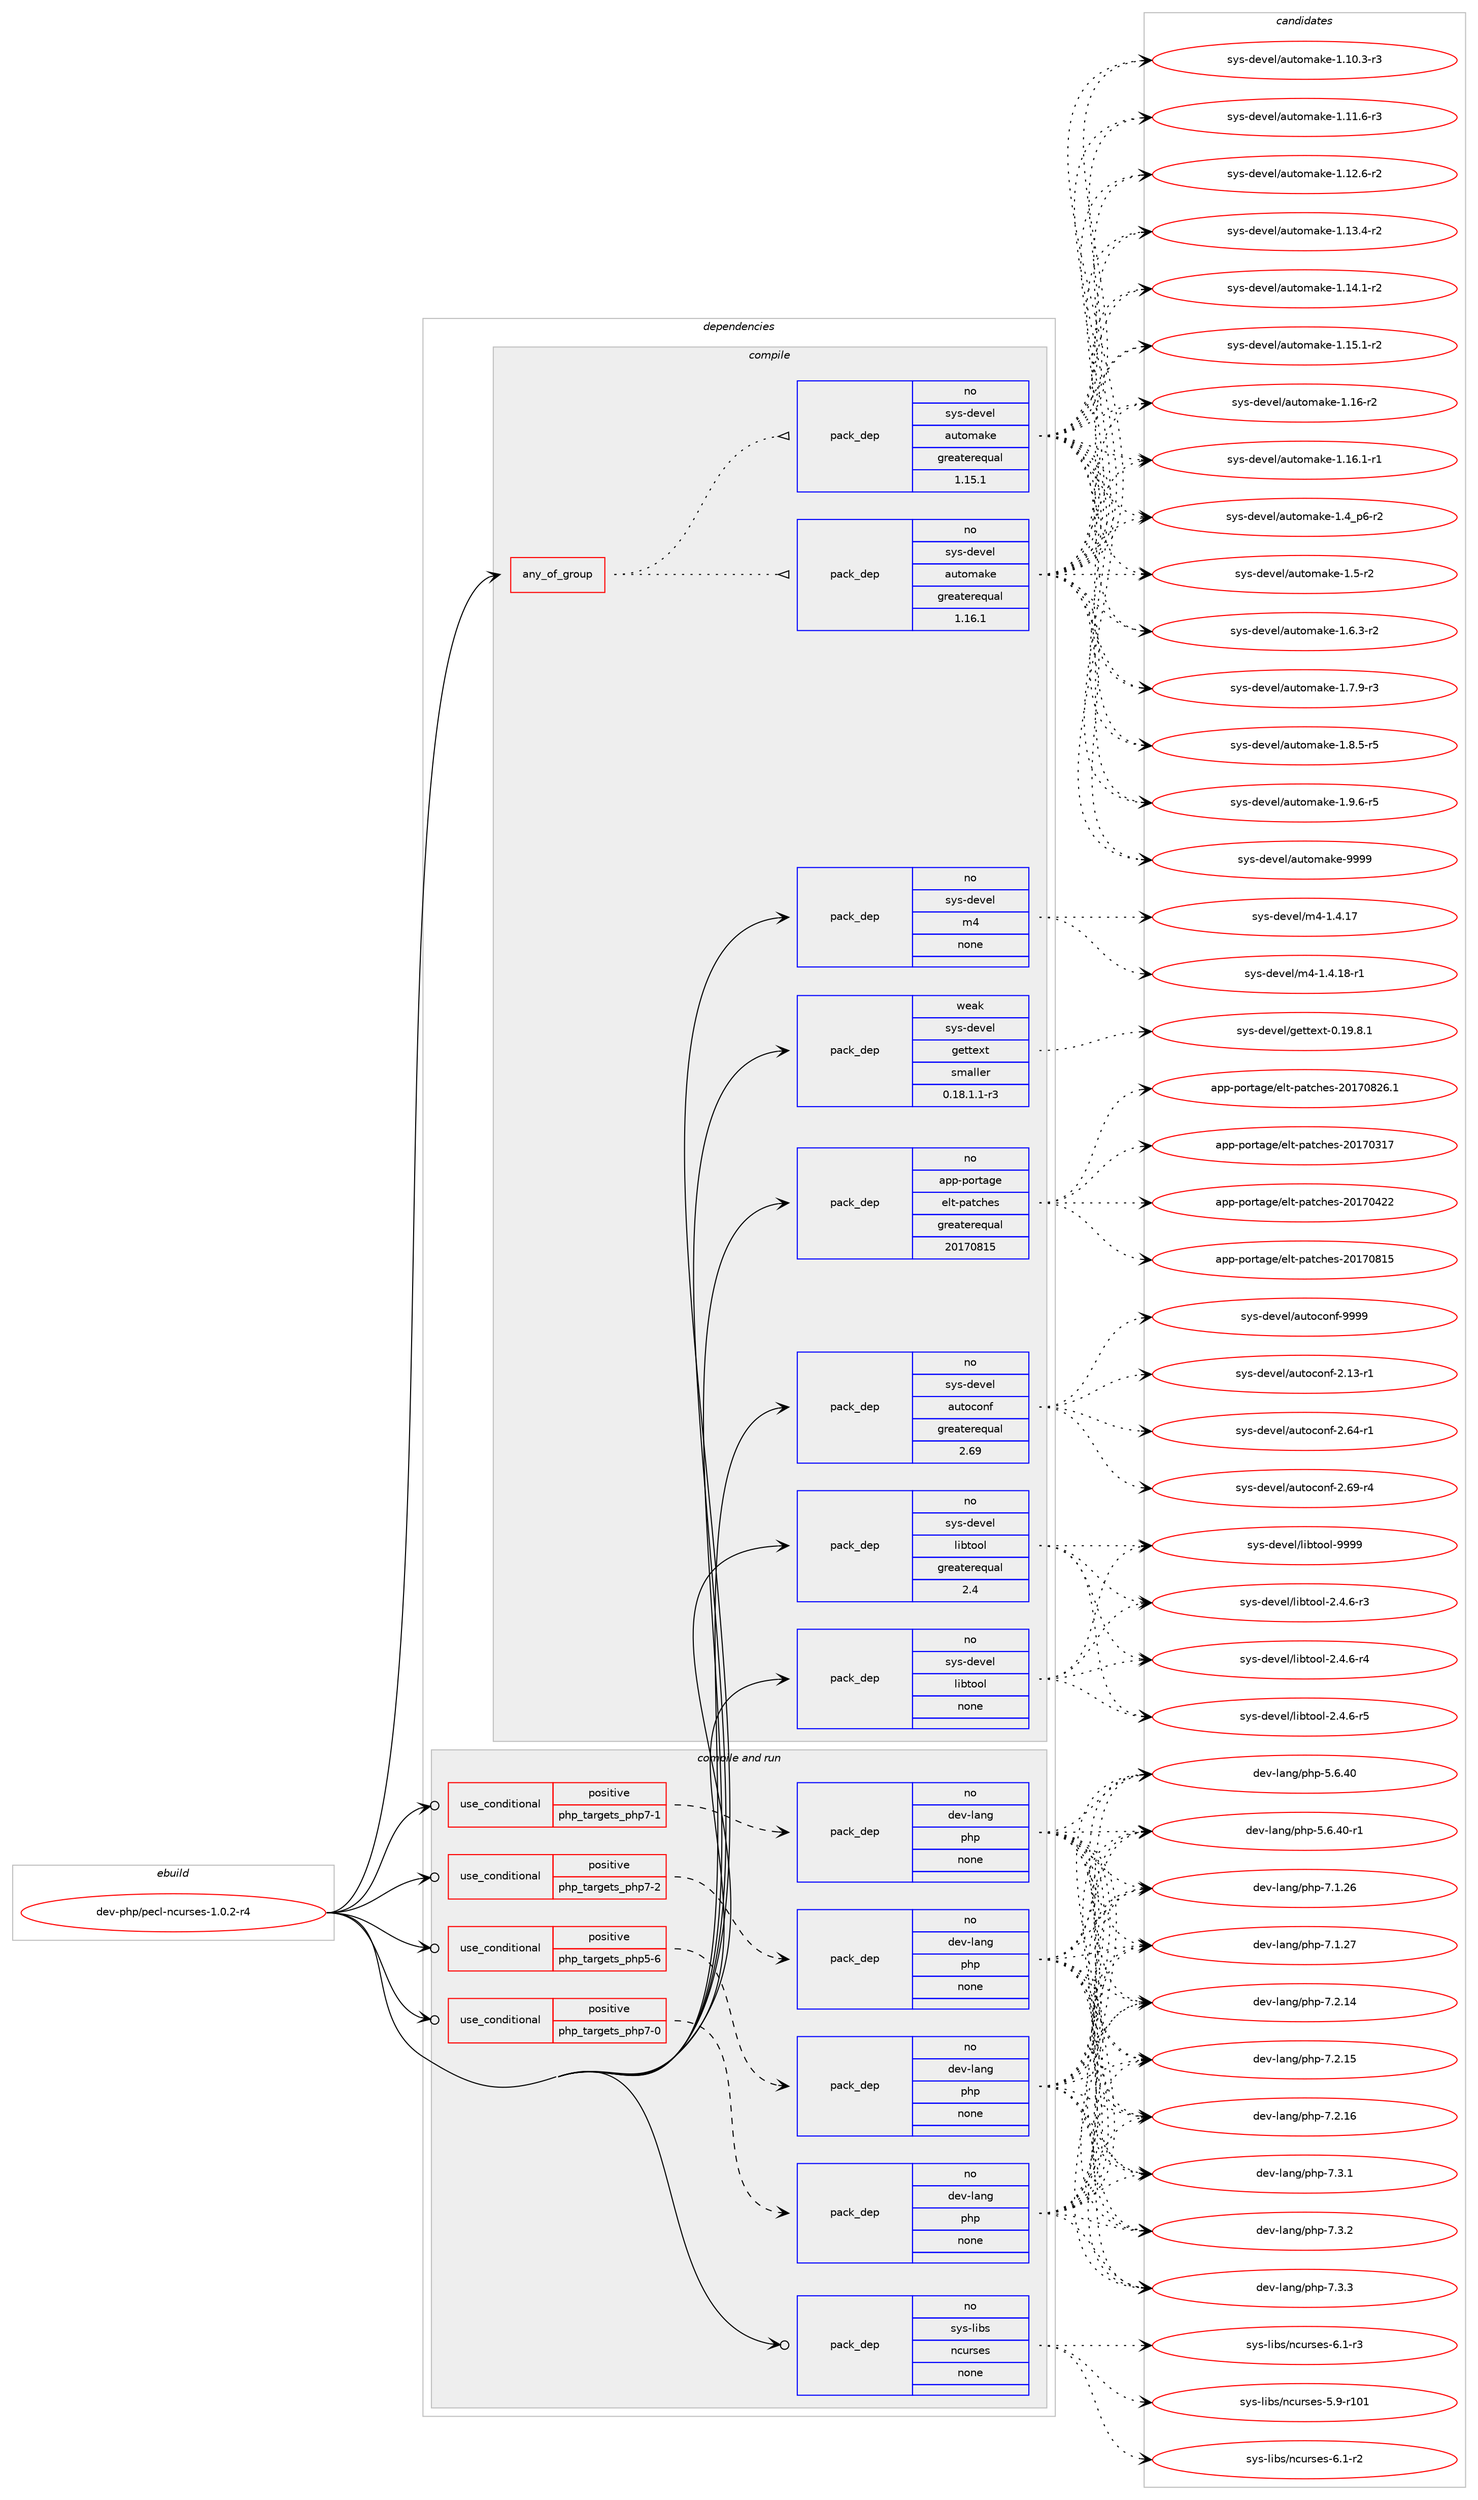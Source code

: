 digraph prolog {

# *************
# Graph options
# *************

newrank=true;
concentrate=true;
compound=true;
graph [rankdir=LR,fontname=Helvetica,fontsize=10,ranksep=1.5];#, ranksep=2.5, nodesep=0.2];
edge  [arrowhead=vee];
node  [fontname=Helvetica,fontsize=10];

# **********
# The ebuild
# **********

subgraph cluster_leftcol {
color=gray;
rank=same;
label=<<i>ebuild</i>>;
id [label="dev-php/pecl-ncurses-1.0.2-r4", color=red, width=4, href="../dev-php/pecl-ncurses-1.0.2-r4.svg"];
}

# ****************
# The dependencies
# ****************

subgraph cluster_midcol {
color=gray;
label=<<i>dependencies</i>>;
subgraph cluster_compile {
fillcolor="#eeeeee";
style=filled;
label=<<i>compile</i>>;
subgraph any22590 {
dependency1394673 [label=<<TABLE BORDER="0" CELLBORDER="1" CELLSPACING="0" CELLPADDING="4"><TR><TD CELLPADDING="10">any_of_group</TD></TR></TABLE>>, shape=none, color=red];subgraph pack1001774 {
dependency1394674 [label=<<TABLE BORDER="0" CELLBORDER="1" CELLSPACING="0" CELLPADDING="4" WIDTH="220"><TR><TD ROWSPAN="6" CELLPADDING="30">pack_dep</TD></TR><TR><TD WIDTH="110">no</TD></TR><TR><TD>sys-devel</TD></TR><TR><TD>automake</TD></TR><TR><TD>greaterequal</TD></TR><TR><TD>1.16.1</TD></TR></TABLE>>, shape=none, color=blue];
}
dependency1394673:e -> dependency1394674:w [weight=20,style="dotted",arrowhead="oinv"];
subgraph pack1001775 {
dependency1394675 [label=<<TABLE BORDER="0" CELLBORDER="1" CELLSPACING="0" CELLPADDING="4" WIDTH="220"><TR><TD ROWSPAN="6" CELLPADDING="30">pack_dep</TD></TR><TR><TD WIDTH="110">no</TD></TR><TR><TD>sys-devel</TD></TR><TR><TD>automake</TD></TR><TR><TD>greaterequal</TD></TR><TR><TD>1.15.1</TD></TR></TABLE>>, shape=none, color=blue];
}
dependency1394673:e -> dependency1394675:w [weight=20,style="dotted",arrowhead="oinv"];
}
id:e -> dependency1394673:w [weight=20,style="solid",arrowhead="vee"];
subgraph pack1001776 {
dependency1394676 [label=<<TABLE BORDER="0" CELLBORDER="1" CELLSPACING="0" CELLPADDING="4" WIDTH="220"><TR><TD ROWSPAN="6" CELLPADDING="30">pack_dep</TD></TR><TR><TD WIDTH="110">no</TD></TR><TR><TD>app-portage</TD></TR><TR><TD>elt-patches</TD></TR><TR><TD>greaterequal</TD></TR><TR><TD>20170815</TD></TR></TABLE>>, shape=none, color=blue];
}
id:e -> dependency1394676:w [weight=20,style="solid",arrowhead="vee"];
subgraph pack1001777 {
dependency1394677 [label=<<TABLE BORDER="0" CELLBORDER="1" CELLSPACING="0" CELLPADDING="4" WIDTH="220"><TR><TD ROWSPAN="6" CELLPADDING="30">pack_dep</TD></TR><TR><TD WIDTH="110">no</TD></TR><TR><TD>sys-devel</TD></TR><TR><TD>autoconf</TD></TR><TR><TD>greaterequal</TD></TR><TR><TD>2.69</TD></TR></TABLE>>, shape=none, color=blue];
}
id:e -> dependency1394677:w [weight=20,style="solid",arrowhead="vee"];
subgraph pack1001778 {
dependency1394678 [label=<<TABLE BORDER="0" CELLBORDER="1" CELLSPACING="0" CELLPADDING="4" WIDTH="220"><TR><TD ROWSPAN="6" CELLPADDING="30">pack_dep</TD></TR><TR><TD WIDTH="110">no</TD></TR><TR><TD>sys-devel</TD></TR><TR><TD>libtool</TD></TR><TR><TD>greaterequal</TD></TR><TR><TD>2.4</TD></TR></TABLE>>, shape=none, color=blue];
}
id:e -> dependency1394678:w [weight=20,style="solid",arrowhead="vee"];
subgraph pack1001779 {
dependency1394679 [label=<<TABLE BORDER="0" CELLBORDER="1" CELLSPACING="0" CELLPADDING="4" WIDTH="220"><TR><TD ROWSPAN="6" CELLPADDING="30">pack_dep</TD></TR><TR><TD WIDTH="110">no</TD></TR><TR><TD>sys-devel</TD></TR><TR><TD>libtool</TD></TR><TR><TD>none</TD></TR><TR><TD></TD></TR></TABLE>>, shape=none, color=blue];
}
id:e -> dependency1394679:w [weight=20,style="solid",arrowhead="vee"];
subgraph pack1001780 {
dependency1394680 [label=<<TABLE BORDER="0" CELLBORDER="1" CELLSPACING="0" CELLPADDING="4" WIDTH="220"><TR><TD ROWSPAN="6" CELLPADDING="30">pack_dep</TD></TR><TR><TD WIDTH="110">no</TD></TR><TR><TD>sys-devel</TD></TR><TR><TD>m4</TD></TR><TR><TD>none</TD></TR><TR><TD></TD></TR></TABLE>>, shape=none, color=blue];
}
id:e -> dependency1394680:w [weight=20,style="solid",arrowhead="vee"];
subgraph pack1001781 {
dependency1394681 [label=<<TABLE BORDER="0" CELLBORDER="1" CELLSPACING="0" CELLPADDING="4" WIDTH="220"><TR><TD ROWSPAN="6" CELLPADDING="30">pack_dep</TD></TR><TR><TD WIDTH="110">weak</TD></TR><TR><TD>sys-devel</TD></TR><TR><TD>gettext</TD></TR><TR><TD>smaller</TD></TR><TR><TD>0.18.1.1-r3</TD></TR></TABLE>>, shape=none, color=blue];
}
id:e -> dependency1394681:w [weight=20,style="solid",arrowhead="vee"];
}
subgraph cluster_compileandrun {
fillcolor="#eeeeee";
style=filled;
label=<<i>compile and run</i>>;
subgraph cond369744 {
dependency1394682 [label=<<TABLE BORDER="0" CELLBORDER="1" CELLSPACING="0" CELLPADDING="4"><TR><TD ROWSPAN="3" CELLPADDING="10">use_conditional</TD></TR><TR><TD>positive</TD></TR><TR><TD>php_targets_php5-6</TD></TR></TABLE>>, shape=none, color=red];
subgraph pack1001782 {
dependency1394683 [label=<<TABLE BORDER="0" CELLBORDER="1" CELLSPACING="0" CELLPADDING="4" WIDTH="220"><TR><TD ROWSPAN="6" CELLPADDING="30">pack_dep</TD></TR><TR><TD WIDTH="110">no</TD></TR><TR><TD>dev-lang</TD></TR><TR><TD>php</TD></TR><TR><TD>none</TD></TR><TR><TD></TD></TR></TABLE>>, shape=none, color=blue];
}
dependency1394682:e -> dependency1394683:w [weight=20,style="dashed",arrowhead="vee"];
}
id:e -> dependency1394682:w [weight=20,style="solid",arrowhead="odotvee"];
subgraph cond369745 {
dependency1394684 [label=<<TABLE BORDER="0" CELLBORDER="1" CELLSPACING="0" CELLPADDING="4"><TR><TD ROWSPAN="3" CELLPADDING="10">use_conditional</TD></TR><TR><TD>positive</TD></TR><TR><TD>php_targets_php7-0</TD></TR></TABLE>>, shape=none, color=red];
subgraph pack1001783 {
dependency1394685 [label=<<TABLE BORDER="0" CELLBORDER="1" CELLSPACING="0" CELLPADDING="4" WIDTH="220"><TR><TD ROWSPAN="6" CELLPADDING="30">pack_dep</TD></TR><TR><TD WIDTH="110">no</TD></TR><TR><TD>dev-lang</TD></TR><TR><TD>php</TD></TR><TR><TD>none</TD></TR><TR><TD></TD></TR></TABLE>>, shape=none, color=blue];
}
dependency1394684:e -> dependency1394685:w [weight=20,style="dashed",arrowhead="vee"];
}
id:e -> dependency1394684:w [weight=20,style="solid",arrowhead="odotvee"];
subgraph cond369746 {
dependency1394686 [label=<<TABLE BORDER="0" CELLBORDER="1" CELLSPACING="0" CELLPADDING="4"><TR><TD ROWSPAN="3" CELLPADDING="10">use_conditional</TD></TR><TR><TD>positive</TD></TR><TR><TD>php_targets_php7-1</TD></TR></TABLE>>, shape=none, color=red];
subgraph pack1001784 {
dependency1394687 [label=<<TABLE BORDER="0" CELLBORDER="1" CELLSPACING="0" CELLPADDING="4" WIDTH="220"><TR><TD ROWSPAN="6" CELLPADDING="30">pack_dep</TD></TR><TR><TD WIDTH="110">no</TD></TR><TR><TD>dev-lang</TD></TR><TR><TD>php</TD></TR><TR><TD>none</TD></TR><TR><TD></TD></TR></TABLE>>, shape=none, color=blue];
}
dependency1394686:e -> dependency1394687:w [weight=20,style="dashed",arrowhead="vee"];
}
id:e -> dependency1394686:w [weight=20,style="solid",arrowhead="odotvee"];
subgraph cond369747 {
dependency1394688 [label=<<TABLE BORDER="0" CELLBORDER="1" CELLSPACING="0" CELLPADDING="4"><TR><TD ROWSPAN="3" CELLPADDING="10">use_conditional</TD></TR><TR><TD>positive</TD></TR><TR><TD>php_targets_php7-2</TD></TR></TABLE>>, shape=none, color=red];
subgraph pack1001785 {
dependency1394689 [label=<<TABLE BORDER="0" CELLBORDER="1" CELLSPACING="0" CELLPADDING="4" WIDTH="220"><TR><TD ROWSPAN="6" CELLPADDING="30">pack_dep</TD></TR><TR><TD WIDTH="110">no</TD></TR><TR><TD>dev-lang</TD></TR><TR><TD>php</TD></TR><TR><TD>none</TD></TR><TR><TD></TD></TR></TABLE>>, shape=none, color=blue];
}
dependency1394688:e -> dependency1394689:w [weight=20,style="dashed",arrowhead="vee"];
}
id:e -> dependency1394688:w [weight=20,style="solid",arrowhead="odotvee"];
subgraph pack1001786 {
dependency1394690 [label=<<TABLE BORDER="0" CELLBORDER="1" CELLSPACING="0" CELLPADDING="4" WIDTH="220"><TR><TD ROWSPAN="6" CELLPADDING="30">pack_dep</TD></TR><TR><TD WIDTH="110">no</TD></TR><TR><TD>sys-libs</TD></TR><TR><TD>ncurses</TD></TR><TR><TD>none</TD></TR><TR><TD></TD></TR></TABLE>>, shape=none, color=blue];
}
id:e -> dependency1394690:w [weight=20,style="solid",arrowhead="odotvee"];
}
subgraph cluster_run {
fillcolor="#eeeeee";
style=filled;
label=<<i>run</i>>;
}
}

# **************
# The candidates
# **************

subgraph cluster_choices {
rank=same;
color=gray;
label=<<i>candidates</i>>;

subgraph choice1001774 {
color=black;
nodesep=1;
choice11512111545100101118101108479711711611110997107101454946494846514511451 [label="sys-devel/automake-1.10.3-r3", color=red, width=4,href="../sys-devel/automake-1.10.3-r3.svg"];
choice11512111545100101118101108479711711611110997107101454946494946544511451 [label="sys-devel/automake-1.11.6-r3", color=red, width=4,href="../sys-devel/automake-1.11.6-r3.svg"];
choice11512111545100101118101108479711711611110997107101454946495046544511450 [label="sys-devel/automake-1.12.6-r2", color=red, width=4,href="../sys-devel/automake-1.12.6-r2.svg"];
choice11512111545100101118101108479711711611110997107101454946495146524511450 [label="sys-devel/automake-1.13.4-r2", color=red, width=4,href="../sys-devel/automake-1.13.4-r2.svg"];
choice11512111545100101118101108479711711611110997107101454946495246494511450 [label="sys-devel/automake-1.14.1-r2", color=red, width=4,href="../sys-devel/automake-1.14.1-r2.svg"];
choice11512111545100101118101108479711711611110997107101454946495346494511450 [label="sys-devel/automake-1.15.1-r2", color=red, width=4,href="../sys-devel/automake-1.15.1-r2.svg"];
choice1151211154510010111810110847971171161111099710710145494649544511450 [label="sys-devel/automake-1.16-r2", color=red, width=4,href="../sys-devel/automake-1.16-r2.svg"];
choice11512111545100101118101108479711711611110997107101454946495446494511449 [label="sys-devel/automake-1.16.1-r1", color=red, width=4,href="../sys-devel/automake-1.16.1-r1.svg"];
choice115121115451001011181011084797117116111109971071014549465295112544511450 [label="sys-devel/automake-1.4_p6-r2", color=red, width=4,href="../sys-devel/automake-1.4_p6-r2.svg"];
choice11512111545100101118101108479711711611110997107101454946534511450 [label="sys-devel/automake-1.5-r2", color=red, width=4,href="../sys-devel/automake-1.5-r2.svg"];
choice115121115451001011181011084797117116111109971071014549465446514511450 [label="sys-devel/automake-1.6.3-r2", color=red, width=4,href="../sys-devel/automake-1.6.3-r2.svg"];
choice115121115451001011181011084797117116111109971071014549465546574511451 [label="sys-devel/automake-1.7.9-r3", color=red, width=4,href="../sys-devel/automake-1.7.9-r3.svg"];
choice115121115451001011181011084797117116111109971071014549465646534511453 [label="sys-devel/automake-1.8.5-r5", color=red, width=4,href="../sys-devel/automake-1.8.5-r5.svg"];
choice115121115451001011181011084797117116111109971071014549465746544511453 [label="sys-devel/automake-1.9.6-r5", color=red, width=4,href="../sys-devel/automake-1.9.6-r5.svg"];
choice115121115451001011181011084797117116111109971071014557575757 [label="sys-devel/automake-9999", color=red, width=4,href="../sys-devel/automake-9999.svg"];
dependency1394674:e -> choice11512111545100101118101108479711711611110997107101454946494846514511451:w [style=dotted,weight="100"];
dependency1394674:e -> choice11512111545100101118101108479711711611110997107101454946494946544511451:w [style=dotted,weight="100"];
dependency1394674:e -> choice11512111545100101118101108479711711611110997107101454946495046544511450:w [style=dotted,weight="100"];
dependency1394674:e -> choice11512111545100101118101108479711711611110997107101454946495146524511450:w [style=dotted,weight="100"];
dependency1394674:e -> choice11512111545100101118101108479711711611110997107101454946495246494511450:w [style=dotted,weight="100"];
dependency1394674:e -> choice11512111545100101118101108479711711611110997107101454946495346494511450:w [style=dotted,weight="100"];
dependency1394674:e -> choice1151211154510010111810110847971171161111099710710145494649544511450:w [style=dotted,weight="100"];
dependency1394674:e -> choice11512111545100101118101108479711711611110997107101454946495446494511449:w [style=dotted,weight="100"];
dependency1394674:e -> choice115121115451001011181011084797117116111109971071014549465295112544511450:w [style=dotted,weight="100"];
dependency1394674:e -> choice11512111545100101118101108479711711611110997107101454946534511450:w [style=dotted,weight="100"];
dependency1394674:e -> choice115121115451001011181011084797117116111109971071014549465446514511450:w [style=dotted,weight="100"];
dependency1394674:e -> choice115121115451001011181011084797117116111109971071014549465546574511451:w [style=dotted,weight="100"];
dependency1394674:e -> choice115121115451001011181011084797117116111109971071014549465646534511453:w [style=dotted,weight="100"];
dependency1394674:e -> choice115121115451001011181011084797117116111109971071014549465746544511453:w [style=dotted,weight="100"];
dependency1394674:e -> choice115121115451001011181011084797117116111109971071014557575757:w [style=dotted,weight="100"];
}
subgraph choice1001775 {
color=black;
nodesep=1;
choice11512111545100101118101108479711711611110997107101454946494846514511451 [label="sys-devel/automake-1.10.3-r3", color=red, width=4,href="../sys-devel/automake-1.10.3-r3.svg"];
choice11512111545100101118101108479711711611110997107101454946494946544511451 [label="sys-devel/automake-1.11.6-r3", color=red, width=4,href="../sys-devel/automake-1.11.6-r3.svg"];
choice11512111545100101118101108479711711611110997107101454946495046544511450 [label="sys-devel/automake-1.12.6-r2", color=red, width=4,href="../sys-devel/automake-1.12.6-r2.svg"];
choice11512111545100101118101108479711711611110997107101454946495146524511450 [label="sys-devel/automake-1.13.4-r2", color=red, width=4,href="../sys-devel/automake-1.13.4-r2.svg"];
choice11512111545100101118101108479711711611110997107101454946495246494511450 [label="sys-devel/automake-1.14.1-r2", color=red, width=4,href="../sys-devel/automake-1.14.1-r2.svg"];
choice11512111545100101118101108479711711611110997107101454946495346494511450 [label="sys-devel/automake-1.15.1-r2", color=red, width=4,href="../sys-devel/automake-1.15.1-r2.svg"];
choice1151211154510010111810110847971171161111099710710145494649544511450 [label="sys-devel/automake-1.16-r2", color=red, width=4,href="../sys-devel/automake-1.16-r2.svg"];
choice11512111545100101118101108479711711611110997107101454946495446494511449 [label="sys-devel/automake-1.16.1-r1", color=red, width=4,href="../sys-devel/automake-1.16.1-r1.svg"];
choice115121115451001011181011084797117116111109971071014549465295112544511450 [label="sys-devel/automake-1.4_p6-r2", color=red, width=4,href="../sys-devel/automake-1.4_p6-r2.svg"];
choice11512111545100101118101108479711711611110997107101454946534511450 [label="sys-devel/automake-1.5-r2", color=red, width=4,href="../sys-devel/automake-1.5-r2.svg"];
choice115121115451001011181011084797117116111109971071014549465446514511450 [label="sys-devel/automake-1.6.3-r2", color=red, width=4,href="../sys-devel/automake-1.6.3-r2.svg"];
choice115121115451001011181011084797117116111109971071014549465546574511451 [label="sys-devel/automake-1.7.9-r3", color=red, width=4,href="../sys-devel/automake-1.7.9-r3.svg"];
choice115121115451001011181011084797117116111109971071014549465646534511453 [label="sys-devel/automake-1.8.5-r5", color=red, width=4,href="../sys-devel/automake-1.8.5-r5.svg"];
choice115121115451001011181011084797117116111109971071014549465746544511453 [label="sys-devel/automake-1.9.6-r5", color=red, width=4,href="../sys-devel/automake-1.9.6-r5.svg"];
choice115121115451001011181011084797117116111109971071014557575757 [label="sys-devel/automake-9999", color=red, width=4,href="../sys-devel/automake-9999.svg"];
dependency1394675:e -> choice11512111545100101118101108479711711611110997107101454946494846514511451:w [style=dotted,weight="100"];
dependency1394675:e -> choice11512111545100101118101108479711711611110997107101454946494946544511451:w [style=dotted,weight="100"];
dependency1394675:e -> choice11512111545100101118101108479711711611110997107101454946495046544511450:w [style=dotted,weight="100"];
dependency1394675:e -> choice11512111545100101118101108479711711611110997107101454946495146524511450:w [style=dotted,weight="100"];
dependency1394675:e -> choice11512111545100101118101108479711711611110997107101454946495246494511450:w [style=dotted,weight="100"];
dependency1394675:e -> choice11512111545100101118101108479711711611110997107101454946495346494511450:w [style=dotted,weight="100"];
dependency1394675:e -> choice1151211154510010111810110847971171161111099710710145494649544511450:w [style=dotted,weight="100"];
dependency1394675:e -> choice11512111545100101118101108479711711611110997107101454946495446494511449:w [style=dotted,weight="100"];
dependency1394675:e -> choice115121115451001011181011084797117116111109971071014549465295112544511450:w [style=dotted,weight="100"];
dependency1394675:e -> choice11512111545100101118101108479711711611110997107101454946534511450:w [style=dotted,weight="100"];
dependency1394675:e -> choice115121115451001011181011084797117116111109971071014549465446514511450:w [style=dotted,weight="100"];
dependency1394675:e -> choice115121115451001011181011084797117116111109971071014549465546574511451:w [style=dotted,weight="100"];
dependency1394675:e -> choice115121115451001011181011084797117116111109971071014549465646534511453:w [style=dotted,weight="100"];
dependency1394675:e -> choice115121115451001011181011084797117116111109971071014549465746544511453:w [style=dotted,weight="100"];
dependency1394675:e -> choice115121115451001011181011084797117116111109971071014557575757:w [style=dotted,weight="100"];
}
subgraph choice1001776 {
color=black;
nodesep=1;
choice97112112451121111141169710310147101108116451129711699104101115455048495548514955 [label="app-portage/elt-patches-20170317", color=red, width=4,href="../app-portage/elt-patches-20170317.svg"];
choice97112112451121111141169710310147101108116451129711699104101115455048495548525050 [label="app-portage/elt-patches-20170422", color=red, width=4,href="../app-portage/elt-patches-20170422.svg"];
choice97112112451121111141169710310147101108116451129711699104101115455048495548564953 [label="app-portage/elt-patches-20170815", color=red, width=4,href="../app-portage/elt-patches-20170815.svg"];
choice971121124511211111411697103101471011081164511297116991041011154550484955485650544649 [label="app-portage/elt-patches-20170826.1", color=red, width=4,href="../app-portage/elt-patches-20170826.1.svg"];
dependency1394676:e -> choice97112112451121111141169710310147101108116451129711699104101115455048495548514955:w [style=dotted,weight="100"];
dependency1394676:e -> choice97112112451121111141169710310147101108116451129711699104101115455048495548525050:w [style=dotted,weight="100"];
dependency1394676:e -> choice97112112451121111141169710310147101108116451129711699104101115455048495548564953:w [style=dotted,weight="100"];
dependency1394676:e -> choice971121124511211111411697103101471011081164511297116991041011154550484955485650544649:w [style=dotted,weight="100"];
}
subgraph choice1001777 {
color=black;
nodesep=1;
choice1151211154510010111810110847971171161119911111010245504649514511449 [label="sys-devel/autoconf-2.13-r1", color=red, width=4,href="../sys-devel/autoconf-2.13-r1.svg"];
choice1151211154510010111810110847971171161119911111010245504654524511449 [label="sys-devel/autoconf-2.64-r1", color=red, width=4,href="../sys-devel/autoconf-2.64-r1.svg"];
choice1151211154510010111810110847971171161119911111010245504654574511452 [label="sys-devel/autoconf-2.69-r4", color=red, width=4,href="../sys-devel/autoconf-2.69-r4.svg"];
choice115121115451001011181011084797117116111991111101024557575757 [label="sys-devel/autoconf-9999", color=red, width=4,href="../sys-devel/autoconf-9999.svg"];
dependency1394677:e -> choice1151211154510010111810110847971171161119911111010245504649514511449:w [style=dotted,weight="100"];
dependency1394677:e -> choice1151211154510010111810110847971171161119911111010245504654524511449:w [style=dotted,weight="100"];
dependency1394677:e -> choice1151211154510010111810110847971171161119911111010245504654574511452:w [style=dotted,weight="100"];
dependency1394677:e -> choice115121115451001011181011084797117116111991111101024557575757:w [style=dotted,weight="100"];
}
subgraph choice1001778 {
color=black;
nodesep=1;
choice1151211154510010111810110847108105981161111111084550465246544511451 [label="sys-devel/libtool-2.4.6-r3", color=red, width=4,href="../sys-devel/libtool-2.4.6-r3.svg"];
choice1151211154510010111810110847108105981161111111084550465246544511452 [label="sys-devel/libtool-2.4.6-r4", color=red, width=4,href="../sys-devel/libtool-2.4.6-r4.svg"];
choice1151211154510010111810110847108105981161111111084550465246544511453 [label="sys-devel/libtool-2.4.6-r5", color=red, width=4,href="../sys-devel/libtool-2.4.6-r5.svg"];
choice1151211154510010111810110847108105981161111111084557575757 [label="sys-devel/libtool-9999", color=red, width=4,href="../sys-devel/libtool-9999.svg"];
dependency1394678:e -> choice1151211154510010111810110847108105981161111111084550465246544511451:w [style=dotted,weight="100"];
dependency1394678:e -> choice1151211154510010111810110847108105981161111111084550465246544511452:w [style=dotted,weight="100"];
dependency1394678:e -> choice1151211154510010111810110847108105981161111111084550465246544511453:w [style=dotted,weight="100"];
dependency1394678:e -> choice1151211154510010111810110847108105981161111111084557575757:w [style=dotted,weight="100"];
}
subgraph choice1001779 {
color=black;
nodesep=1;
choice1151211154510010111810110847108105981161111111084550465246544511451 [label="sys-devel/libtool-2.4.6-r3", color=red, width=4,href="../sys-devel/libtool-2.4.6-r3.svg"];
choice1151211154510010111810110847108105981161111111084550465246544511452 [label="sys-devel/libtool-2.4.6-r4", color=red, width=4,href="../sys-devel/libtool-2.4.6-r4.svg"];
choice1151211154510010111810110847108105981161111111084550465246544511453 [label="sys-devel/libtool-2.4.6-r5", color=red, width=4,href="../sys-devel/libtool-2.4.6-r5.svg"];
choice1151211154510010111810110847108105981161111111084557575757 [label="sys-devel/libtool-9999", color=red, width=4,href="../sys-devel/libtool-9999.svg"];
dependency1394679:e -> choice1151211154510010111810110847108105981161111111084550465246544511451:w [style=dotted,weight="100"];
dependency1394679:e -> choice1151211154510010111810110847108105981161111111084550465246544511452:w [style=dotted,weight="100"];
dependency1394679:e -> choice1151211154510010111810110847108105981161111111084550465246544511453:w [style=dotted,weight="100"];
dependency1394679:e -> choice1151211154510010111810110847108105981161111111084557575757:w [style=dotted,weight="100"];
}
subgraph choice1001780 {
color=black;
nodesep=1;
choice11512111545100101118101108471095245494652464955 [label="sys-devel/m4-1.4.17", color=red, width=4,href="../sys-devel/m4-1.4.17.svg"];
choice115121115451001011181011084710952454946524649564511449 [label="sys-devel/m4-1.4.18-r1", color=red, width=4,href="../sys-devel/m4-1.4.18-r1.svg"];
dependency1394680:e -> choice11512111545100101118101108471095245494652464955:w [style=dotted,weight="100"];
dependency1394680:e -> choice115121115451001011181011084710952454946524649564511449:w [style=dotted,weight="100"];
}
subgraph choice1001781 {
color=black;
nodesep=1;
choice1151211154510010111810110847103101116116101120116454846495746564649 [label="sys-devel/gettext-0.19.8.1", color=red, width=4,href="../sys-devel/gettext-0.19.8.1.svg"];
dependency1394681:e -> choice1151211154510010111810110847103101116116101120116454846495746564649:w [style=dotted,weight="100"];
}
subgraph choice1001782 {
color=black;
nodesep=1;
choice10010111845108971101034711210411245534654465248 [label="dev-lang/php-5.6.40", color=red, width=4,href="../dev-lang/php-5.6.40.svg"];
choice100101118451089711010347112104112455346544652484511449 [label="dev-lang/php-5.6.40-r1", color=red, width=4,href="../dev-lang/php-5.6.40-r1.svg"];
choice10010111845108971101034711210411245554649465054 [label="dev-lang/php-7.1.26", color=red, width=4,href="../dev-lang/php-7.1.26.svg"];
choice10010111845108971101034711210411245554649465055 [label="dev-lang/php-7.1.27", color=red, width=4,href="../dev-lang/php-7.1.27.svg"];
choice10010111845108971101034711210411245554650464952 [label="dev-lang/php-7.2.14", color=red, width=4,href="../dev-lang/php-7.2.14.svg"];
choice10010111845108971101034711210411245554650464953 [label="dev-lang/php-7.2.15", color=red, width=4,href="../dev-lang/php-7.2.15.svg"];
choice10010111845108971101034711210411245554650464954 [label="dev-lang/php-7.2.16", color=red, width=4,href="../dev-lang/php-7.2.16.svg"];
choice100101118451089711010347112104112455546514649 [label="dev-lang/php-7.3.1", color=red, width=4,href="../dev-lang/php-7.3.1.svg"];
choice100101118451089711010347112104112455546514650 [label="dev-lang/php-7.3.2", color=red, width=4,href="../dev-lang/php-7.3.2.svg"];
choice100101118451089711010347112104112455546514651 [label="dev-lang/php-7.3.3", color=red, width=4,href="../dev-lang/php-7.3.3.svg"];
dependency1394683:e -> choice10010111845108971101034711210411245534654465248:w [style=dotted,weight="100"];
dependency1394683:e -> choice100101118451089711010347112104112455346544652484511449:w [style=dotted,weight="100"];
dependency1394683:e -> choice10010111845108971101034711210411245554649465054:w [style=dotted,weight="100"];
dependency1394683:e -> choice10010111845108971101034711210411245554649465055:w [style=dotted,weight="100"];
dependency1394683:e -> choice10010111845108971101034711210411245554650464952:w [style=dotted,weight="100"];
dependency1394683:e -> choice10010111845108971101034711210411245554650464953:w [style=dotted,weight="100"];
dependency1394683:e -> choice10010111845108971101034711210411245554650464954:w [style=dotted,weight="100"];
dependency1394683:e -> choice100101118451089711010347112104112455546514649:w [style=dotted,weight="100"];
dependency1394683:e -> choice100101118451089711010347112104112455546514650:w [style=dotted,weight="100"];
dependency1394683:e -> choice100101118451089711010347112104112455546514651:w [style=dotted,weight="100"];
}
subgraph choice1001783 {
color=black;
nodesep=1;
choice10010111845108971101034711210411245534654465248 [label="dev-lang/php-5.6.40", color=red, width=4,href="../dev-lang/php-5.6.40.svg"];
choice100101118451089711010347112104112455346544652484511449 [label="dev-lang/php-5.6.40-r1", color=red, width=4,href="../dev-lang/php-5.6.40-r1.svg"];
choice10010111845108971101034711210411245554649465054 [label="dev-lang/php-7.1.26", color=red, width=4,href="../dev-lang/php-7.1.26.svg"];
choice10010111845108971101034711210411245554649465055 [label="dev-lang/php-7.1.27", color=red, width=4,href="../dev-lang/php-7.1.27.svg"];
choice10010111845108971101034711210411245554650464952 [label="dev-lang/php-7.2.14", color=red, width=4,href="../dev-lang/php-7.2.14.svg"];
choice10010111845108971101034711210411245554650464953 [label="dev-lang/php-7.2.15", color=red, width=4,href="../dev-lang/php-7.2.15.svg"];
choice10010111845108971101034711210411245554650464954 [label="dev-lang/php-7.2.16", color=red, width=4,href="../dev-lang/php-7.2.16.svg"];
choice100101118451089711010347112104112455546514649 [label="dev-lang/php-7.3.1", color=red, width=4,href="../dev-lang/php-7.3.1.svg"];
choice100101118451089711010347112104112455546514650 [label="dev-lang/php-7.3.2", color=red, width=4,href="../dev-lang/php-7.3.2.svg"];
choice100101118451089711010347112104112455546514651 [label="dev-lang/php-7.3.3", color=red, width=4,href="../dev-lang/php-7.3.3.svg"];
dependency1394685:e -> choice10010111845108971101034711210411245534654465248:w [style=dotted,weight="100"];
dependency1394685:e -> choice100101118451089711010347112104112455346544652484511449:w [style=dotted,weight="100"];
dependency1394685:e -> choice10010111845108971101034711210411245554649465054:w [style=dotted,weight="100"];
dependency1394685:e -> choice10010111845108971101034711210411245554649465055:w [style=dotted,weight="100"];
dependency1394685:e -> choice10010111845108971101034711210411245554650464952:w [style=dotted,weight="100"];
dependency1394685:e -> choice10010111845108971101034711210411245554650464953:w [style=dotted,weight="100"];
dependency1394685:e -> choice10010111845108971101034711210411245554650464954:w [style=dotted,weight="100"];
dependency1394685:e -> choice100101118451089711010347112104112455546514649:w [style=dotted,weight="100"];
dependency1394685:e -> choice100101118451089711010347112104112455546514650:w [style=dotted,weight="100"];
dependency1394685:e -> choice100101118451089711010347112104112455546514651:w [style=dotted,weight="100"];
}
subgraph choice1001784 {
color=black;
nodesep=1;
choice10010111845108971101034711210411245534654465248 [label="dev-lang/php-5.6.40", color=red, width=4,href="../dev-lang/php-5.6.40.svg"];
choice100101118451089711010347112104112455346544652484511449 [label="dev-lang/php-5.6.40-r1", color=red, width=4,href="../dev-lang/php-5.6.40-r1.svg"];
choice10010111845108971101034711210411245554649465054 [label="dev-lang/php-7.1.26", color=red, width=4,href="../dev-lang/php-7.1.26.svg"];
choice10010111845108971101034711210411245554649465055 [label="dev-lang/php-7.1.27", color=red, width=4,href="../dev-lang/php-7.1.27.svg"];
choice10010111845108971101034711210411245554650464952 [label="dev-lang/php-7.2.14", color=red, width=4,href="../dev-lang/php-7.2.14.svg"];
choice10010111845108971101034711210411245554650464953 [label="dev-lang/php-7.2.15", color=red, width=4,href="../dev-lang/php-7.2.15.svg"];
choice10010111845108971101034711210411245554650464954 [label="dev-lang/php-7.2.16", color=red, width=4,href="../dev-lang/php-7.2.16.svg"];
choice100101118451089711010347112104112455546514649 [label="dev-lang/php-7.3.1", color=red, width=4,href="../dev-lang/php-7.3.1.svg"];
choice100101118451089711010347112104112455546514650 [label="dev-lang/php-7.3.2", color=red, width=4,href="../dev-lang/php-7.3.2.svg"];
choice100101118451089711010347112104112455546514651 [label="dev-lang/php-7.3.3", color=red, width=4,href="../dev-lang/php-7.3.3.svg"];
dependency1394687:e -> choice10010111845108971101034711210411245534654465248:w [style=dotted,weight="100"];
dependency1394687:e -> choice100101118451089711010347112104112455346544652484511449:w [style=dotted,weight="100"];
dependency1394687:e -> choice10010111845108971101034711210411245554649465054:w [style=dotted,weight="100"];
dependency1394687:e -> choice10010111845108971101034711210411245554649465055:w [style=dotted,weight="100"];
dependency1394687:e -> choice10010111845108971101034711210411245554650464952:w [style=dotted,weight="100"];
dependency1394687:e -> choice10010111845108971101034711210411245554650464953:w [style=dotted,weight="100"];
dependency1394687:e -> choice10010111845108971101034711210411245554650464954:w [style=dotted,weight="100"];
dependency1394687:e -> choice100101118451089711010347112104112455546514649:w [style=dotted,weight="100"];
dependency1394687:e -> choice100101118451089711010347112104112455546514650:w [style=dotted,weight="100"];
dependency1394687:e -> choice100101118451089711010347112104112455546514651:w [style=dotted,weight="100"];
}
subgraph choice1001785 {
color=black;
nodesep=1;
choice10010111845108971101034711210411245534654465248 [label="dev-lang/php-5.6.40", color=red, width=4,href="../dev-lang/php-5.6.40.svg"];
choice100101118451089711010347112104112455346544652484511449 [label="dev-lang/php-5.6.40-r1", color=red, width=4,href="../dev-lang/php-5.6.40-r1.svg"];
choice10010111845108971101034711210411245554649465054 [label="dev-lang/php-7.1.26", color=red, width=4,href="../dev-lang/php-7.1.26.svg"];
choice10010111845108971101034711210411245554649465055 [label="dev-lang/php-7.1.27", color=red, width=4,href="../dev-lang/php-7.1.27.svg"];
choice10010111845108971101034711210411245554650464952 [label="dev-lang/php-7.2.14", color=red, width=4,href="../dev-lang/php-7.2.14.svg"];
choice10010111845108971101034711210411245554650464953 [label="dev-lang/php-7.2.15", color=red, width=4,href="../dev-lang/php-7.2.15.svg"];
choice10010111845108971101034711210411245554650464954 [label="dev-lang/php-7.2.16", color=red, width=4,href="../dev-lang/php-7.2.16.svg"];
choice100101118451089711010347112104112455546514649 [label="dev-lang/php-7.3.1", color=red, width=4,href="../dev-lang/php-7.3.1.svg"];
choice100101118451089711010347112104112455546514650 [label="dev-lang/php-7.3.2", color=red, width=4,href="../dev-lang/php-7.3.2.svg"];
choice100101118451089711010347112104112455546514651 [label="dev-lang/php-7.3.3", color=red, width=4,href="../dev-lang/php-7.3.3.svg"];
dependency1394689:e -> choice10010111845108971101034711210411245534654465248:w [style=dotted,weight="100"];
dependency1394689:e -> choice100101118451089711010347112104112455346544652484511449:w [style=dotted,weight="100"];
dependency1394689:e -> choice10010111845108971101034711210411245554649465054:w [style=dotted,weight="100"];
dependency1394689:e -> choice10010111845108971101034711210411245554649465055:w [style=dotted,weight="100"];
dependency1394689:e -> choice10010111845108971101034711210411245554650464952:w [style=dotted,weight="100"];
dependency1394689:e -> choice10010111845108971101034711210411245554650464953:w [style=dotted,weight="100"];
dependency1394689:e -> choice10010111845108971101034711210411245554650464954:w [style=dotted,weight="100"];
dependency1394689:e -> choice100101118451089711010347112104112455546514649:w [style=dotted,weight="100"];
dependency1394689:e -> choice100101118451089711010347112104112455546514650:w [style=dotted,weight="100"];
dependency1394689:e -> choice100101118451089711010347112104112455546514651:w [style=dotted,weight="100"];
}
subgraph choice1001786 {
color=black;
nodesep=1;
choice115121115451081059811547110991171141151011154553465745114494849 [label="sys-libs/ncurses-5.9-r101", color=red, width=4,href="../sys-libs/ncurses-5.9-r101.svg"];
choice11512111545108105981154711099117114115101115455446494511450 [label="sys-libs/ncurses-6.1-r2", color=red, width=4,href="../sys-libs/ncurses-6.1-r2.svg"];
choice11512111545108105981154711099117114115101115455446494511451 [label="sys-libs/ncurses-6.1-r3", color=red, width=4,href="../sys-libs/ncurses-6.1-r3.svg"];
dependency1394690:e -> choice115121115451081059811547110991171141151011154553465745114494849:w [style=dotted,weight="100"];
dependency1394690:e -> choice11512111545108105981154711099117114115101115455446494511450:w [style=dotted,weight="100"];
dependency1394690:e -> choice11512111545108105981154711099117114115101115455446494511451:w [style=dotted,weight="100"];
}
}

}

